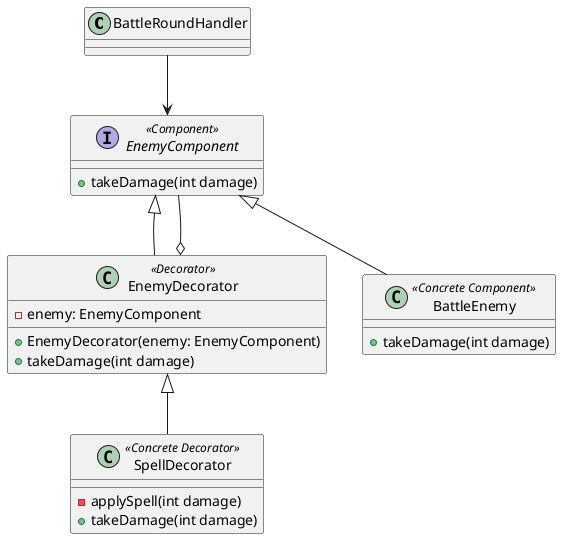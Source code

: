 @startuml
class BattleRoundHandler {
}
class BattleEnemy <<Concrete Component>> {
    + takeDamage(int damage)
}
class EnemyDecorator <<Decorator>> {
    - enemy: EnemyComponent
    + EnemyDecorator(enemy: EnemyComponent)
    + takeDamage(int damage)
}
class SpellDecorator <<Concrete Decorator>> {
    - applySpell(int damage)
    + takeDamage(int damage)
}
interface EnemyComponent <<Component>> {
    + takeDamage(int damage)
}
EnemyDecorator <|-- SpellDecorator
EnemyComponent <|-- BattleEnemy
EnemyComponent <|-- EnemyDecorator
BattleRoundHandler --> EnemyComponent
EnemyDecorator o-- EnemyComponent
@enduml
